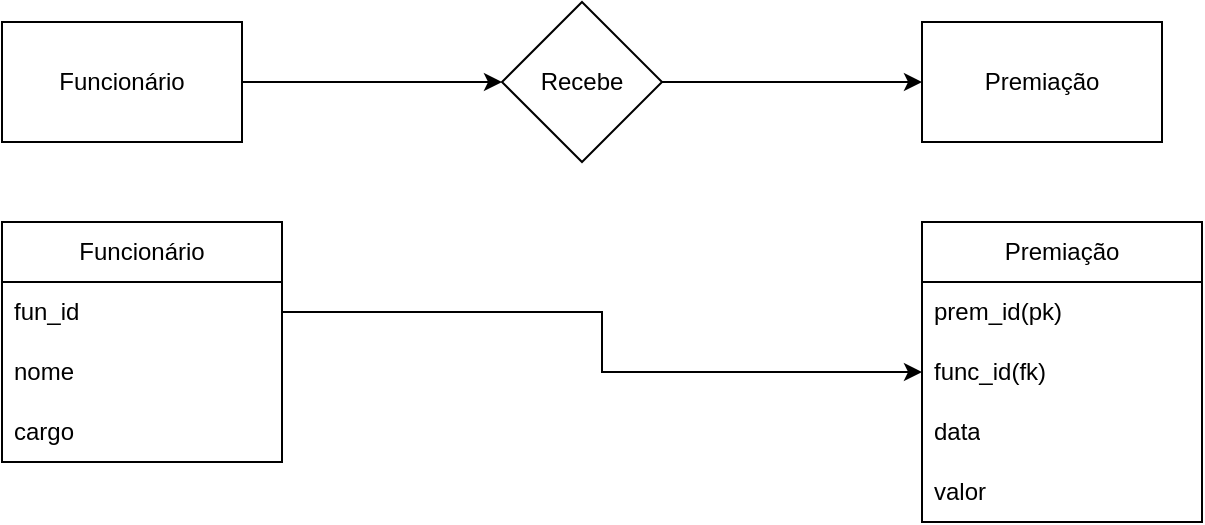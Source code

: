 <mxfile version="21.3.5" type="device">
  <diagram name="Página-1" id="vcSxmI6dAdKsjf-5gFfy">
    <mxGraphModel dx="777" dy="522" grid="1" gridSize="10" guides="1" tooltips="1" connect="1" arrows="1" fold="1" page="1" pageScale="1" pageWidth="827" pageHeight="1169" math="0" shadow="0">
      <root>
        <mxCell id="0" />
        <mxCell id="1" parent="0" />
        <mxCell id="DiQWs2Q85u122N032dFV-14" style="edgeStyle=orthogonalEdgeStyle;rounded=0;orthogonalLoop=1;jettySize=auto;html=1;exitX=1;exitY=0.5;exitDx=0;exitDy=0;entryX=0;entryY=0.5;entryDx=0;entryDy=0;" edge="1" parent="1" source="DiQWs2Q85u122N032dFV-1" target="DiQWs2Q85u122N032dFV-6">
          <mxGeometry relative="1" as="geometry" />
        </mxCell>
        <mxCell id="DiQWs2Q85u122N032dFV-1" value="Funcionário" style="rounded=0;whiteSpace=wrap;html=1;" vertex="1" parent="1">
          <mxGeometry x="40" y="80" width="120" height="60" as="geometry" />
        </mxCell>
        <mxCell id="DiQWs2Q85u122N032dFV-2" value="Funcionário" style="swimlane;fontStyle=0;childLayout=stackLayout;horizontal=1;startSize=30;horizontalStack=0;resizeParent=1;resizeParentMax=0;resizeLast=0;collapsible=1;marginBottom=0;whiteSpace=wrap;html=1;" vertex="1" parent="1">
          <mxGeometry x="40" y="180" width="140" height="120" as="geometry" />
        </mxCell>
        <mxCell id="DiQWs2Q85u122N032dFV-3" value="fun_id" style="text;strokeColor=none;fillColor=none;align=left;verticalAlign=middle;spacingLeft=4;spacingRight=4;overflow=hidden;points=[[0,0.5],[1,0.5]];portConstraint=eastwest;rotatable=0;whiteSpace=wrap;html=1;" vertex="1" parent="DiQWs2Q85u122N032dFV-2">
          <mxGeometry y="30" width="140" height="30" as="geometry" />
        </mxCell>
        <mxCell id="DiQWs2Q85u122N032dFV-4" value="nome" style="text;strokeColor=none;fillColor=none;align=left;verticalAlign=middle;spacingLeft=4;spacingRight=4;overflow=hidden;points=[[0,0.5],[1,0.5]];portConstraint=eastwest;rotatable=0;whiteSpace=wrap;html=1;" vertex="1" parent="DiQWs2Q85u122N032dFV-2">
          <mxGeometry y="60" width="140" height="30" as="geometry" />
        </mxCell>
        <mxCell id="DiQWs2Q85u122N032dFV-5" value="cargo" style="text;strokeColor=none;fillColor=none;align=left;verticalAlign=middle;spacingLeft=4;spacingRight=4;overflow=hidden;points=[[0,0.5],[1,0.5]];portConstraint=eastwest;rotatable=0;whiteSpace=wrap;html=1;" vertex="1" parent="DiQWs2Q85u122N032dFV-2">
          <mxGeometry y="90" width="140" height="30" as="geometry" />
        </mxCell>
        <mxCell id="DiQWs2Q85u122N032dFV-15" style="edgeStyle=orthogonalEdgeStyle;rounded=0;orthogonalLoop=1;jettySize=auto;html=1;exitX=1;exitY=0.5;exitDx=0;exitDy=0;" edge="1" parent="1" source="DiQWs2Q85u122N032dFV-6" target="DiQWs2Q85u122N032dFV-7">
          <mxGeometry relative="1" as="geometry" />
        </mxCell>
        <mxCell id="DiQWs2Q85u122N032dFV-6" value="Recebe" style="rhombus;whiteSpace=wrap;html=1;" vertex="1" parent="1">
          <mxGeometry x="290" y="70" width="80" height="80" as="geometry" />
        </mxCell>
        <mxCell id="DiQWs2Q85u122N032dFV-7" value="Premiação" style="rounded=0;whiteSpace=wrap;html=1;" vertex="1" parent="1">
          <mxGeometry x="500" y="80" width="120" height="60" as="geometry" />
        </mxCell>
        <mxCell id="DiQWs2Q85u122N032dFV-8" value="Premiação" style="swimlane;fontStyle=0;childLayout=stackLayout;horizontal=1;startSize=30;horizontalStack=0;resizeParent=1;resizeParentMax=0;resizeLast=0;collapsible=1;marginBottom=0;whiteSpace=wrap;html=1;" vertex="1" parent="1">
          <mxGeometry x="500" y="180" width="140" height="150" as="geometry" />
        </mxCell>
        <mxCell id="DiQWs2Q85u122N032dFV-9" value="prem_id(pk)" style="text;strokeColor=none;fillColor=none;align=left;verticalAlign=middle;spacingLeft=4;spacingRight=4;overflow=hidden;points=[[0,0.5],[1,0.5]];portConstraint=eastwest;rotatable=0;whiteSpace=wrap;html=1;" vertex="1" parent="DiQWs2Q85u122N032dFV-8">
          <mxGeometry y="30" width="140" height="30" as="geometry" />
        </mxCell>
        <mxCell id="DiQWs2Q85u122N032dFV-10" value="func_id(fk)" style="text;strokeColor=none;fillColor=none;align=left;verticalAlign=middle;spacingLeft=4;spacingRight=4;overflow=hidden;points=[[0,0.5],[1,0.5]];portConstraint=eastwest;rotatable=0;whiteSpace=wrap;html=1;" vertex="1" parent="DiQWs2Q85u122N032dFV-8">
          <mxGeometry y="60" width="140" height="30" as="geometry" />
        </mxCell>
        <mxCell id="DiQWs2Q85u122N032dFV-11" value="data" style="text;strokeColor=none;fillColor=none;align=left;verticalAlign=middle;spacingLeft=4;spacingRight=4;overflow=hidden;points=[[0,0.5],[1,0.5]];portConstraint=eastwest;rotatable=0;whiteSpace=wrap;html=1;" vertex="1" parent="DiQWs2Q85u122N032dFV-8">
          <mxGeometry y="90" width="140" height="30" as="geometry" />
        </mxCell>
        <mxCell id="DiQWs2Q85u122N032dFV-12" value="valor" style="text;strokeColor=none;fillColor=none;align=left;verticalAlign=middle;spacingLeft=4;spacingRight=4;overflow=hidden;points=[[0,0.5],[1,0.5]];portConstraint=eastwest;rotatable=0;whiteSpace=wrap;html=1;" vertex="1" parent="DiQWs2Q85u122N032dFV-8">
          <mxGeometry y="120" width="140" height="30" as="geometry" />
        </mxCell>
        <mxCell id="DiQWs2Q85u122N032dFV-17" style="edgeStyle=orthogonalEdgeStyle;rounded=0;orthogonalLoop=1;jettySize=auto;html=1;exitX=1;exitY=0.5;exitDx=0;exitDy=0;" edge="1" parent="1" source="DiQWs2Q85u122N032dFV-3" target="DiQWs2Q85u122N032dFV-10">
          <mxGeometry relative="1" as="geometry" />
        </mxCell>
      </root>
    </mxGraphModel>
  </diagram>
</mxfile>
